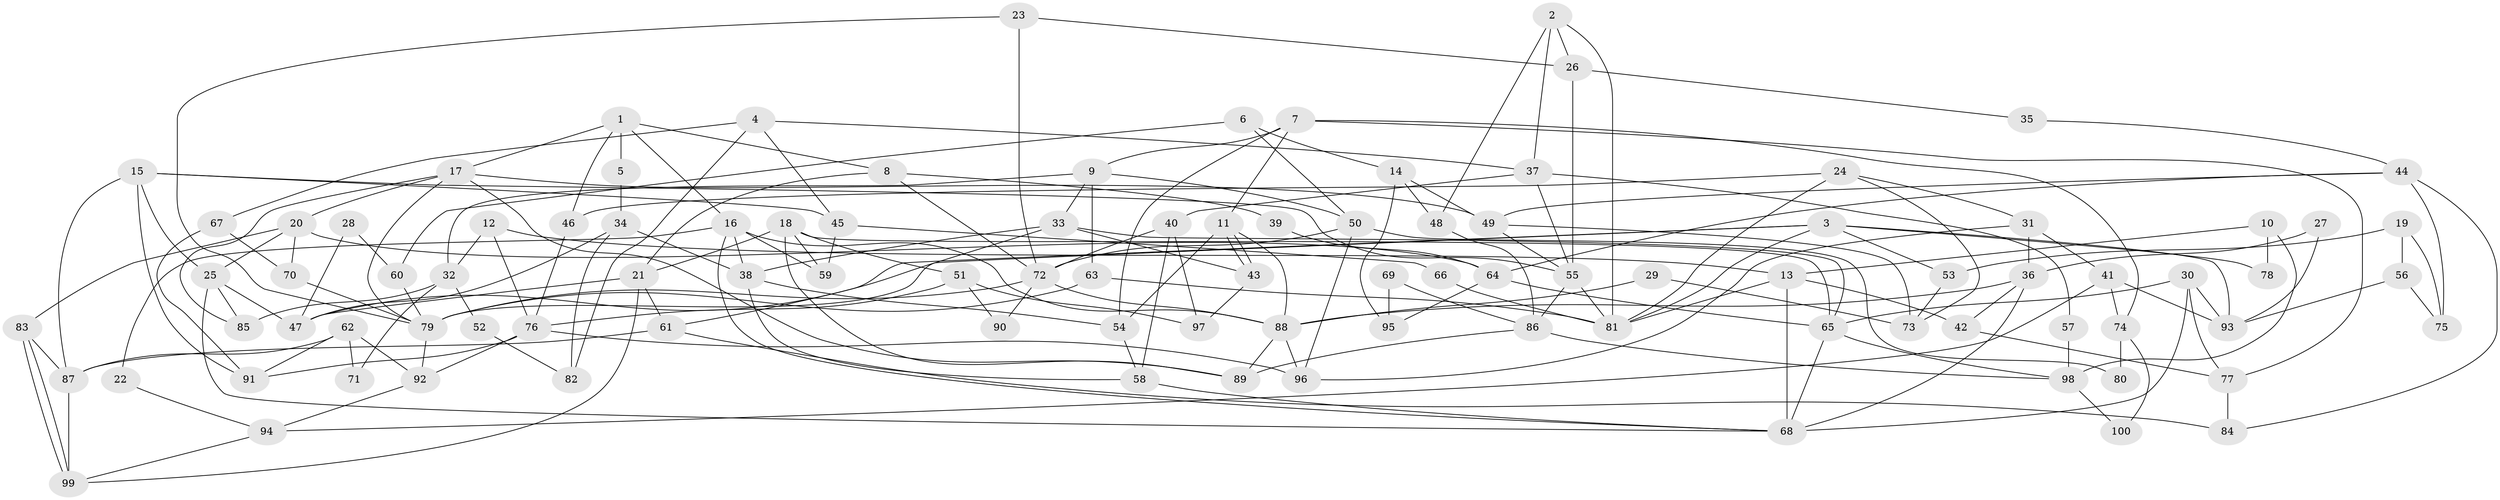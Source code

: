 // coarse degree distribution, {2: 0.2, 5: 0.2571428571428571, 7: 0.05714285714285714, 4: 0.2571428571428571, 6: 0.04285714285714286, 3: 0.12857142857142856, 14: 0.014285714285714285, 13: 0.014285714285714285, 9: 0.02857142857142857}
// Generated by graph-tools (version 1.1) at 2025/53/03/04/25 21:53:18]
// undirected, 100 vertices, 200 edges
graph export_dot {
graph [start="1"]
  node [color=gray90,style=filled];
  1;
  2;
  3;
  4;
  5;
  6;
  7;
  8;
  9;
  10;
  11;
  12;
  13;
  14;
  15;
  16;
  17;
  18;
  19;
  20;
  21;
  22;
  23;
  24;
  25;
  26;
  27;
  28;
  29;
  30;
  31;
  32;
  33;
  34;
  35;
  36;
  37;
  38;
  39;
  40;
  41;
  42;
  43;
  44;
  45;
  46;
  47;
  48;
  49;
  50;
  51;
  52;
  53;
  54;
  55;
  56;
  57;
  58;
  59;
  60;
  61;
  62;
  63;
  64;
  65;
  66;
  67;
  68;
  69;
  70;
  71;
  72;
  73;
  74;
  75;
  76;
  77;
  78;
  79;
  80;
  81;
  82;
  83;
  84;
  85;
  86;
  87;
  88;
  89;
  90;
  91;
  92;
  93;
  94;
  95;
  96;
  97;
  98;
  99;
  100;
  1 -- 17;
  1 -- 16;
  1 -- 5;
  1 -- 8;
  1 -- 46;
  2 -- 37;
  2 -- 26;
  2 -- 48;
  2 -- 81;
  3 -- 79;
  3 -- 81;
  3 -- 47;
  3 -- 53;
  3 -- 78;
  3 -- 93;
  4 -- 45;
  4 -- 37;
  4 -- 67;
  4 -- 82;
  5 -- 34;
  6 -- 50;
  6 -- 14;
  6 -- 60;
  7 -- 54;
  7 -- 77;
  7 -- 9;
  7 -- 11;
  7 -- 74;
  8 -- 21;
  8 -- 39;
  8 -- 72;
  9 -- 63;
  9 -- 32;
  9 -- 33;
  9 -- 50;
  10 -- 98;
  10 -- 13;
  10 -- 78;
  11 -- 43;
  11 -- 43;
  11 -- 54;
  11 -- 88;
  12 -- 13;
  12 -- 76;
  12 -- 32;
  13 -- 68;
  13 -- 81;
  13 -- 42;
  14 -- 48;
  14 -- 49;
  14 -- 95;
  15 -- 87;
  15 -- 25;
  15 -- 45;
  15 -- 55;
  15 -- 91;
  16 -- 88;
  16 -- 68;
  16 -- 22;
  16 -- 38;
  16 -- 59;
  17 -- 85;
  17 -- 89;
  17 -- 20;
  17 -- 49;
  17 -- 79;
  18 -- 21;
  18 -- 65;
  18 -- 51;
  18 -- 59;
  18 -- 89;
  19 -- 53;
  19 -- 75;
  19 -- 56;
  20 -- 70;
  20 -- 25;
  20 -- 64;
  20 -- 83;
  21 -- 61;
  21 -- 99;
  21 -- 47;
  22 -- 94;
  23 -- 72;
  23 -- 79;
  23 -- 26;
  24 -- 46;
  24 -- 31;
  24 -- 73;
  24 -- 81;
  25 -- 47;
  25 -- 68;
  25 -- 85;
  26 -- 55;
  26 -- 35;
  27 -- 93;
  27 -- 36;
  28 -- 60;
  28 -- 47;
  29 -- 73;
  29 -- 88;
  30 -- 65;
  30 -- 68;
  30 -- 77;
  30 -- 93;
  31 -- 36;
  31 -- 41;
  31 -- 96;
  32 -- 52;
  32 -- 71;
  32 -- 85;
  33 -- 38;
  33 -- 43;
  33 -- 61;
  33 -- 65;
  34 -- 38;
  34 -- 47;
  34 -- 82;
  35 -- 44;
  36 -- 68;
  36 -- 88;
  36 -- 42;
  37 -- 55;
  37 -- 40;
  37 -- 57;
  38 -- 54;
  38 -- 58;
  39 -- 64;
  40 -- 58;
  40 -- 72;
  40 -- 97;
  41 -- 94;
  41 -- 93;
  41 -- 74;
  42 -- 77;
  43 -- 97;
  44 -- 49;
  44 -- 84;
  44 -- 64;
  44 -- 75;
  45 -- 59;
  45 -- 66;
  46 -- 76;
  48 -- 86;
  49 -- 55;
  49 -- 73;
  50 -- 72;
  50 -- 80;
  50 -- 96;
  51 -- 97;
  51 -- 76;
  51 -- 90;
  52 -- 82;
  53 -- 73;
  54 -- 58;
  55 -- 81;
  55 -- 86;
  56 -- 93;
  56 -- 75;
  57 -- 98;
  58 -- 68;
  60 -- 79;
  61 -- 87;
  61 -- 84;
  62 -- 91;
  62 -- 92;
  62 -- 71;
  62 -- 87;
  63 -- 79;
  63 -- 81;
  64 -- 65;
  64 -- 95;
  65 -- 68;
  65 -- 98;
  66 -- 81;
  67 -- 91;
  67 -- 70;
  69 -- 95;
  69 -- 86;
  70 -- 79;
  72 -- 88;
  72 -- 79;
  72 -- 90;
  74 -- 80;
  74 -- 100;
  76 -- 96;
  76 -- 91;
  76 -- 92;
  77 -- 84;
  79 -- 92;
  83 -- 99;
  83 -- 99;
  83 -- 87;
  86 -- 89;
  86 -- 98;
  87 -- 99;
  88 -- 96;
  88 -- 89;
  92 -- 94;
  94 -- 99;
  98 -- 100;
}
